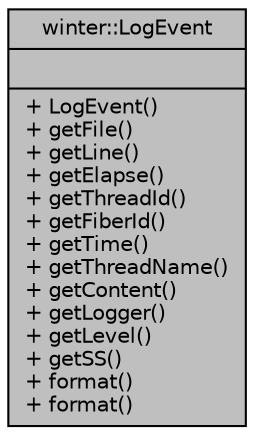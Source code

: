 digraph "winter::LogEvent"
{
 // LATEX_PDF_SIZE
  edge [fontname="Helvetica",fontsize="10",labelfontname="Helvetica",labelfontsize="10"];
  node [fontname="Helvetica",fontsize="10",shape=record];
  Node1 [label="{winter::LogEvent\n||+ LogEvent()\l+ getFile()\l+ getLine()\l+ getElapse()\l+ getThreadId()\l+ getFiberId()\l+ getTime()\l+ getThreadName()\l+ getContent()\l+ getLogger()\l+ getLevel()\l+ getSS()\l+ format()\l+ format()\l}",height=0.2,width=0.4,color="black", fillcolor="grey75", style="filled", fontcolor="black",tooltip="日志事件"];
}
